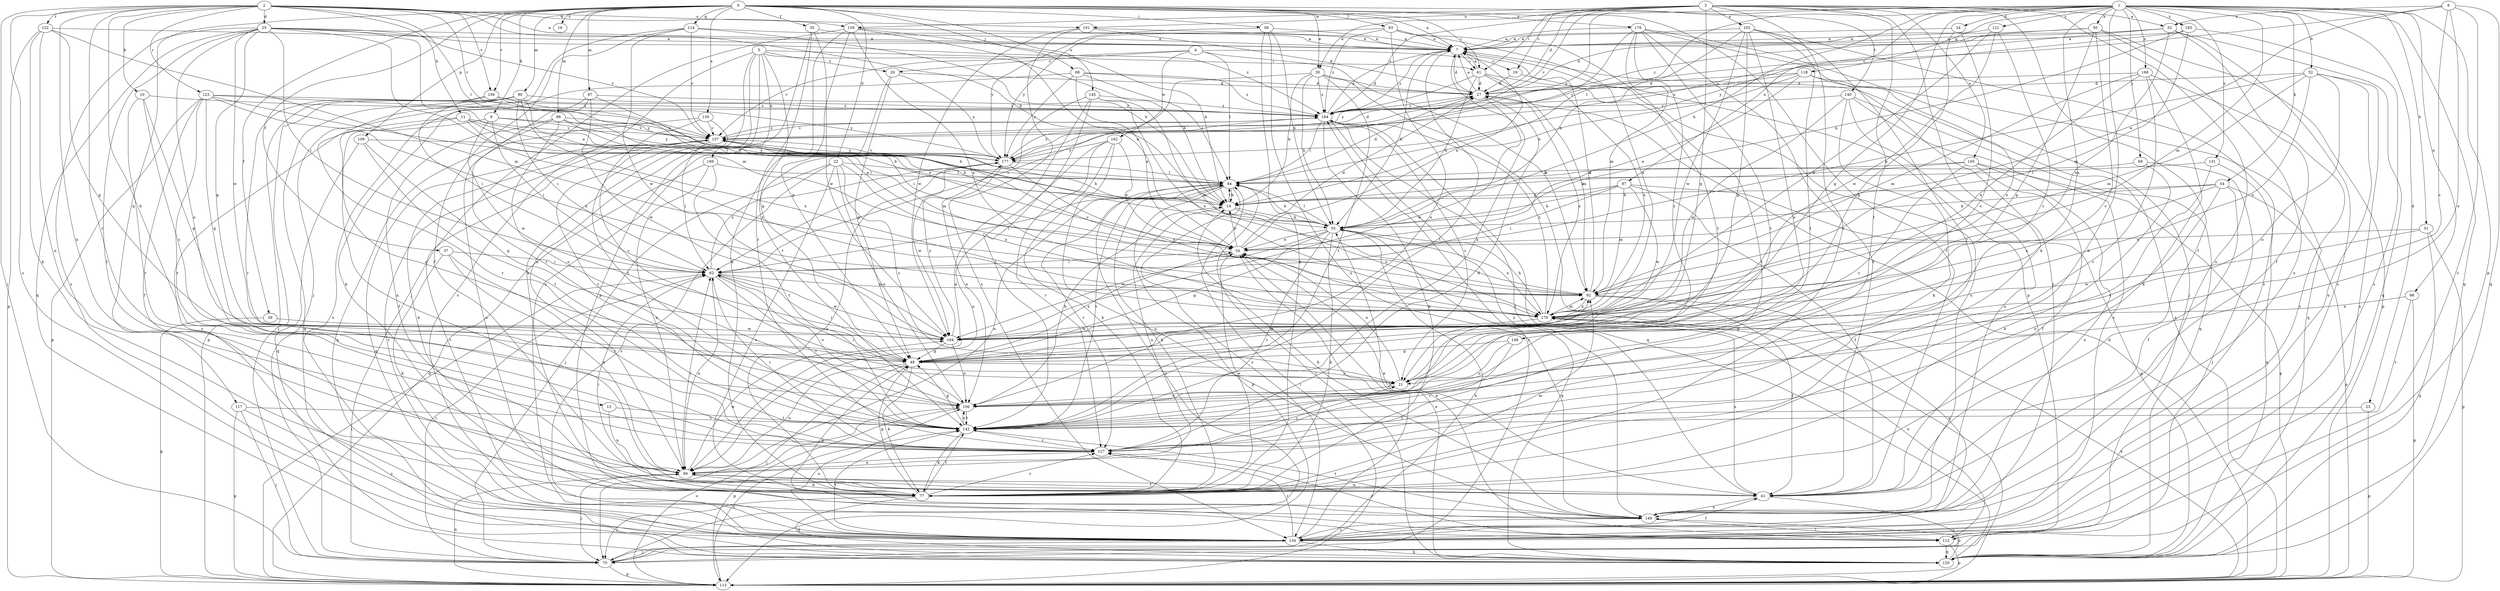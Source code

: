 strict digraph  {
0;
1;
2;
3;
4;
5;
6;
7;
9;
10;
11;
12;
14;
16;
19;
20;
21;
22;
23;
24;
25;
27;
30;
32;
34;
35;
37;
39;
41;
48;
50;
51;
52;
54;
55;
58;
61;
62;
68;
69;
70;
77;
83;
84;
86;
87;
90;
92;
97;
98;
99;
101;
102;
105;
106;
109;
112;
113;
114;
117;
118;
120;
121;
122;
123;
127;
130;
131;
134;
140;
142;
145;
148;
149;
156;
157;
159;
162;
164;
168;
169;
170;
176;
177;
183;
184;
0 -> 7  [label=a];
0 -> 9  [label=b];
0 -> 16  [label=c];
0 -> 22  [label=d];
0 -> 30  [label=e];
0 -> 35  [label=f];
0 -> 37  [label=f];
0 -> 39  [label=f];
0 -> 41  [label=f];
0 -> 58  [label=i];
0 -> 61  [label=i];
0 -> 68  [label=j];
0 -> 83  [label=l];
0 -> 86  [label=m];
0 -> 87  [label=m];
0 -> 90  [label=m];
0 -> 109  [label=p];
0 -> 114  [label=q];
0 -> 117  [label=q];
0 -> 130  [label=s];
0 -> 140  [label=t];
0 -> 145  [label=u];
0 -> 156  [label=v];
0 -> 176  [label=y];
1 -> 23  [label=d];
1 -> 24  [label=d];
1 -> 48  [label=g];
1 -> 50  [label=h];
1 -> 51  [label=h];
1 -> 52  [label=h];
1 -> 54  [label=h];
1 -> 55  [label=h];
1 -> 69  [label=j];
1 -> 77  [label=k];
1 -> 84  [label=l];
1 -> 92  [label=m];
1 -> 97  [label=n];
1 -> 98  [label=n];
1 -> 112  [label=p];
1 -> 118  [label=q];
1 -> 120  [label=q];
1 -> 121  [label=r];
1 -> 131  [label=s];
1 -> 148  [label=u];
1 -> 168  [label=x];
1 -> 177  [label=y];
1 -> 183  [label=z];
1 -> 184  [label=z];
2 -> 7  [label=a];
2 -> 10  [label=b];
2 -> 11  [label=b];
2 -> 12  [label=b];
2 -> 14  [label=b];
2 -> 25  [label=d];
2 -> 70  [label=j];
2 -> 84  [label=l];
2 -> 99  [label=n];
2 -> 101  [label=o];
2 -> 122  [label=r];
2 -> 123  [label=r];
2 -> 127  [label=r];
2 -> 134  [label=s];
2 -> 156  [label=v];
2 -> 157  [label=v];
2 -> 159  [label=w];
3 -> 19  [label=c];
3 -> 27  [label=d];
3 -> 30  [label=e];
3 -> 32  [label=e];
3 -> 41  [label=f];
3 -> 48  [label=g];
3 -> 61  [label=i];
3 -> 77  [label=k];
3 -> 101  [label=o];
3 -> 102  [label=o];
3 -> 105  [label=o];
3 -> 127  [label=r];
3 -> 142  [label=t];
3 -> 149  [label=u];
3 -> 157  [label=v];
3 -> 159  [label=w];
4 -> 19  [label=c];
4 -> 20  [label=c];
4 -> 84  [label=l];
4 -> 92  [label=m];
4 -> 157  [label=v];
4 -> 162  [label=w];
5 -> 14  [label=b];
5 -> 20  [label=c];
5 -> 48  [label=g];
5 -> 61  [label=i];
5 -> 77  [label=k];
5 -> 99  [label=n];
5 -> 112  [label=p];
5 -> 134  [label=s];
5 -> 169  [label=x];
6 -> 21  [label=c];
6 -> 32  [label=e];
6 -> 34  [label=e];
6 -> 106  [label=o];
6 -> 120  [label=q];
6 -> 134  [label=s];
6 -> 184  [label=z];
7 -> 27  [label=d];
7 -> 55  [label=h];
7 -> 61  [label=i];
7 -> 112  [label=p];
7 -> 142  [label=t];
7 -> 184  [label=z];
9 -> 62  [label=i];
9 -> 99  [label=n];
9 -> 157  [label=v];
9 -> 164  [label=w];
9 -> 177  [label=y];
10 -> 21  [label=c];
10 -> 48  [label=g];
10 -> 127  [label=r];
10 -> 184  [label=z];
11 -> 14  [label=b];
11 -> 92  [label=m];
11 -> 106  [label=o];
11 -> 134  [label=s];
11 -> 157  [label=v];
11 -> 170  [label=x];
12 -> 99  [label=n];
12 -> 142  [label=t];
14 -> 55  [label=h];
14 -> 84  [label=l];
14 -> 99  [label=n];
14 -> 170  [label=x];
19 -> 27  [label=d];
19 -> 127  [label=r];
20 -> 27  [label=d];
20 -> 48  [label=g];
20 -> 142  [label=t];
20 -> 177  [label=y];
21 -> 34  [label=e];
21 -> 106  [label=o];
22 -> 21  [label=c];
22 -> 70  [label=j];
22 -> 84  [label=l];
22 -> 106  [label=o];
22 -> 134  [label=s];
22 -> 149  [label=u];
22 -> 170  [label=x];
23 -> 113  [label=p];
23 -> 142  [label=t];
24 -> 7  [label=a];
24 -> 21  [label=c];
24 -> 48  [label=g];
25 -> 7  [label=a];
25 -> 34  [label=e];
25 -> 41  [label=f];
25 -> 48  [label=g];
25 -> 62  [label=i];
25 -> 92  [label=m];
25 -> 106  [label=o];
25 -> 120  [label=q];
25 -> 134  [label=s];
25 -> 157  [label=v];
25 -> 164  [label=w];
25 -> 184  [label=z];
27 -> 7  [label=a];
27 -> 164  [label=w];
27 -> 170  [label=x];
27 -> 184  [label=z];
30 -> 14  [label=b];
30 -> 27  [label=d];
30 -> 55  [label=h];
30 -> 62  [label=i];
30 -> 113  [label=p];
30 -> 142  [label=t];
30 -> 184  [label=z];
32 -> 7  [label=a];
32 -> 41  [label=f];
32 -> 120  [label=q];
32 -> 134  [label=s];
32 -> 170  [label=x];
32 -> 177  [label=y];
32 -> 184  [label=z];
34 -> 7  [label=a];
34 -> 14  [label=b];
34 -> 27  [label=d];
34 -> 62  [label=i];
35 -> 7  [label=a];
35 -> 127  [label=r];
35 -> 134  [label=s];
35 -> 164  [label=w];
37 -> 62  [label=i];
37 -> 77  [label=k];
37 -> 99  [label=n];
37 -> 127  [label=r];
39 -> 113  [label=p];
39 -> 164  [label=w];
41 -> 34  [label=e];
41 -> 70  [label=j];
41 -> 99  [label=n];
41 -> 149  [label=u];
41 -> 170  [label=x];
48 -> 21  [label=c];
48 -> 34  [label=e];
48 -> 62  [label=i];
48 -> 70  [label=j];
48 -> 77  [label=k];
48 -> 92  [label=m];
48 -> 99  [label=n];
50 -> 7  [label=a];
50 -> 21  [label=c];
50 -> 27  [label=d];
50 -> 48  [label=g];
50 -> 113  [label=p];
50 -> 149  [label=u];
51 -> 34  [label=e];
51 -> 113  [label=p];
51 -> 120  [label=q];
51 -> 164  [label=w];
52 -> 27  [label=d];
52 -> 34  [label=e];
52 -> 92  [label=m];
52 -> 106  [label=o];
52 -> 134  [label=s];
52 -> 149  [label=u];
52 -> 170  [label=x];
54 -> 14  [label=b];
54 -> 41  [label=f];
54 -> 55  [label=h];
54 -> 99  [label=n];
54 -> 113  [label=p];
54 -> 170  [label=x];
55 -> 34  [label=e];
55 -> 48  [label=g];
55 -> 77  [label=k];
55 -> 84  [label=l];
55 -> 120  [label=q];
55 -> 127  [label=r];
55 -> 164  [label=w];
55 -> 170  [label=x];
58 -> 7  [label=a];
58 -> 55  [label=h];
58 -> 77  [label=k];
58 -> 149  [label=u];
58 -> 177  [label=y];
61 -> 7  [label=a];
61 -> 27  [label=d];
61 -> 55  [label=h];
61 -> 92  [label=m];
61 -> 149  [label=u];
61 -> 170  [label=x];
61 -> 177  [label=y];
62 -> 92  [label=m];
62 -> 99  [label=n];
62 -> 106  [label=o];
62 -> 142  [label=t];
62 -> 164  [label=w];
62 -> 177  [label=y];
68 -> 27  [label=d];
68 -> 34  [label=e];
68 -> 77  [label=k];
68 -> 84  [label=l];
68 -> 177  [label=y];
68 -> 184  [label=z];
69 -> 70  [label=j];
69 -> 77  [label=k];
69 -> 84  [label=l];
70 -> 55  [label=h];
70 -> 62  [label=i];
70 -> 84  [label=l];
70 -> 113  [label=p];
70 -> 184  [label=z];
77 -> 34  [label=e];
77 -> 48  [label=g];
77 -> 62  [label=i];
77 -> 70  [label=j];
77 -> 92  [label=m];
77 -> 120  [label=q];
77 -> 127  [label=r];
77 -> 142  [label=t];
77 -> 177  [label=y];
83 -> 7  [label=a];
83 -> 106  [label=o];
83 -> 142  [label=t];
83 -> 170  [label=x];
83 -> 177  [label=y];
83 -> 184  [label=z];
84 -> 14  [label=b];
84 -> 27  [label=d];
84 -> 55  [label=h];
84 -> 62  [label=i];
84 -> 77  [label=k];
84 -> 99  [label=n];
84 -> 113  [label=p];
84 -> 127  [label=r];
84 -> 134  [label=s];
84 -> 142  [label=t];
86 -> 41  [label=f];
86 -> 55  [label=h];
86 -> 84  [label=l];
86 -> 106  [label=o];
86 -> 120  [label=q];
86 -> 157  [label=v];
87 -> 55  [label=h];
87 -> 134  [label=s];
87 -> 142  [label=t];
87 -> 164  [label=w];
87 -> 184  [label=z];
90 -> 34  [label=e];
90 -> 62  [label=i];
90 -> 70  [label=j];
90 -> 113  [label=p];
90 -> 120  [label=q];
90 -> 127  [label=r];
90 -> 170  [label=x];
90 -> 184  [label=z];
92 -> 7  [label=a];
92 -> 41  [label=f];
92 -> 134  [label=s];
92 -> 157  [label=v];
92 -> 170  [label=x];
97 -> 14  [label=b];
97 -> 41  [label=f];
97 -> 55  [label=h];
97 -> 62  [label=i];
97 -> 92  [label=m];
97 -> 120  [label=q];
97 -> 164  [label=w];
98 -> 113  [label=p];
98 -> 142  [label=t];
98 -> 170  [label=x];
99 -> 41  [label=f];
99 -> 62  [label=i];
99 -> 70  [label=j];
99 -> 77  [label=k];
99 -> 164  [label=w];
101 -> 7  [label=a];
101 -> 27  [label=d];
101 -> 134  [label=s];
101 -> 164  [label=w];
102 -> 7  [label=a];
102 -> 48  [label=g];
102 -> 55  [label=h];
102 -> 106  [label=o];
102 -> 127  [label=r];
102 -> 134  [label=s];
102 -> 142  [label=t];
102 -> 164  [label=w];
105 -> 14  [label=b];
105 -> 21  [label=c];
105 -> 41  [label=f];
105 -> 84  [label=l];
105 -> 113  [label=p];
105 -> 149  [label=u];
106 -> 14  [label=b];
106 -> 62  [label=i];
106 -> 113  [label=p];
106 -> 142  [label=t];
109 -> 48  [label=g];
109 -> 120  [label=q];
109 -> 142  [label=t];
109 -> 177  [label=y];
112 -> 34  [label=e];
112 -> 113  [label=p];
112 -> 120  [label=q];
112 -> 127  [label=r];
112 -> 157  [label=v];
112 -> 170  [label=x];
113 -> 7  [label=a];
113 -> 27  [label=d];
113 -> 62  [label=i];
113 -> 84  [label=l];
113 -> 99  [label=n];
113 -> 106  [label=o];
113 -> 142  [label=t];
113 -> 170  [label=x];
114 -> 7  [label=a];
114 -> 14  [label=b];
114 -> 41  [label=f];
114 -> 70  [label=j];
114 -> 157  [label=v];
114 -> 164  [label=w];
117 -> 70  [label=j];
117 -> 113  [label=p];
117 -> 134  [label=s];
117 -> 142  [label=t];
118 -> 14  [label=b];
118 -> 27  [label=d];
118 -> 34  [label=e];
118 -> 120  [label=q];
118 -> 170  [label=x];
118 -> 184  [label=z];
120 -> 34  [label=e];
120 -> 84  [label=l];
120 -> 149  [label=u];
121 -> 7  [label=a];
121 -> 21  [label=c];
121 -> 164  [label=w];
121 -> 170  [label=x];
122 -> 7  [label=a];
122 -> 48  [label=g];
122 -> 77  [label=k];
122 -> 92  [label=m];
122 -> 99  [label=n];
122 -> 113  [label=p];
123 -> 34  [label=e];
123 -> 41  [label=f];
123 -> 48  [label=g];
123 -> 113  [label=p];
123 -> 127  [label=r];
123 -> 170  [label=x];
123 -> 177  [label=y];
123 -> 184  [label=z];
127 -> 21  [label=c];
127 -> 27  [label=d];
127 -> 62  [label=i];
127 -> 99  [label=n];
130 -> 21  [label=c];
130 -> 142  [label=t];
130 -> 149  [label=u];
130 -> 157  [label=v];
131 -> 84  [label=l];
131 -> 120  [label=q];
131 -> 142  [label=t];
134 -> 41  [label=f];
134 -> 55  [label=h];
134 -> 70  [label=j];
134 -> 106  [label=o];
134 -> 120  [label=q];
134 -> 127  [label=r];
134 -> 142  [label=t];
134 -> 157  [label=v];
140 -> 77  [label=k];
140 -> 120  [label=q];
140 -> 134  [label=s];
140 -> 149  [label=u];
140 -> 164  [label=w];
140 -> 184  [label=z];
142 -> 7  [label=a];
142 -> 48  [label=g];
142 -> 77  [label=k];
142 -> 106  [label=o];
142 -> 127  [label=r];
145 -> 62  [label=i];
145 -> 92  [label=m];
145 -> 99  [label=n];
145 -> 142  [label=t];
145 -> 170  [label=x];
145 -> 184  [label=z];
148 -> 48  [label=g];
148 -> 106  [label=o];
148 -> 127  [label=r];
149 -> 14  [label=b];
149 -> 48  [label=g];
149 -> 134  [label=s];
149 -> 142  [label=t];
149 -> 112  [label=l];
156 -> 14  [label=b];
156 -> 62  [label=i];
156 -> 127  [label=r];
156 -> 177  [label=y];
156 -> 184  [label=z];
157 -> 27  [label=d];
157 -> 55  [label=h];
157 -> 62  [label=i];
157 -> 77  [label=k];
157 -> 120  [label=q];
157 -> 142  [label=t];
157 -> 177  [label=y];
157 -> 184  [label=z];
159 -> 7  [label=a];
159 -> 14  [label=b];
159 -> 34  [label=e];
159 -> 48  [label=g];
159 -> 70  [label=j];
159 -> 77  [label=k];
159 -> 170  [label=x];
162 -> 34  [label=e];
162 -> 77  [label=k];
162 -> 99  [label=n];
162 -> 127  [label=r];
162 -> 149  [label=u];
162 -> 177  [label=y];
164 -> 48  [label=g];
164 -> 106  [label=o];
164 -> 177  [label=y];
168 -> 27  [label=d];
168 -> 77  [label=k];
168 -> 92  [label=m];
168 -> 127  [label=r];
168 -> 134  [label=s];
168 -> 170  [label=x];
169 -> 84  [label=l];
169 -> 99  [label=n];
169 -> 113  [label=p];
169 -> 142  [label=t];
170 -> 55  [label=h];
170 -> 92  [label=m];
170 -> 164  [label=w];
170 -> 184  [label=z];
176 -> 7  [label=a];
176 -> 21  [label=c];
176 -> 41  [label=f];
176 -> 70  [label=j];
176 -> 92  [label=m];
176 -> 134  [label=s];
176 -> 142  [label=t];
176 -> 177  [label=y];
177 -> 84  [label=l];
177 -> 106  [label=o];
177 -> 157  [label=v];
177 -> 164  [label=w];
177 -> 170  [label=x];
177 -> 184  [label=z];
183 -> 7  [label=a];
183 -> 55  [label=h];
183 -> 92  [label=m];
183 -> 134  [label=s];
183 -> 157  [label=v];
184 -> 7  [label=a];
184 -> 21  [label=c];
184 -> 41  [label=f];
184 -> 77  [label=k];
184 -> 84  [label=l];
184 -> 120  [label=q];
184 -> 149  [label=u];
184 -> 157  [label=v];
}
